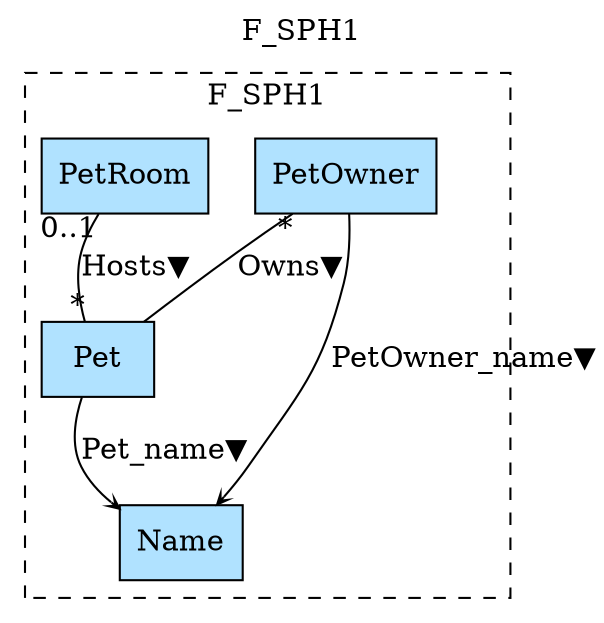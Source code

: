 digraph {graph[label=F_SPH1,labelloc=tl,labelfontsize=12];
subgraph cluster_F_SPH1{style=dashed;label=F_SPH1;
"Pet"[shape=record,fillcolor=lightskyblue1,style = filled,label="Pet"];
"PetOwner"[shape=record,fillcolor=lightskyblue1,style = filled,label="PetOwner"];
"PetRoom"[shape=record,fillcolor=lightskyblue1,style = filled,label="PetRoom"];
"Name"[shape=record,fillcolor=lightskyblue1,style = filled,label="Name"];

"Pet"->"Name"[label="Pet_name▼",arrowhead=vee,headlabel="",arrowsize=.5];
"PetOwner"->"Pet"[label="Owns▼",dir=none,taillabel="*",headlabel=""];
"PetRoom"->"Pet"[label="Hosts▼",dir=none,taillabel="0..1",headlabel="*"];
"PetOwner"->"Name"[label="PetOwner_name▼",arrowhead=vee,headlabel="",arrowsize=.5];

}
}